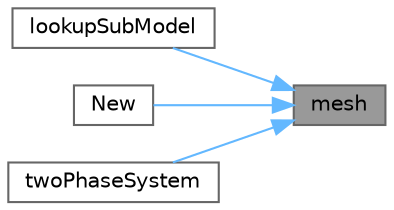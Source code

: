 digraph "mesh"
{
 // LATEX_PDF_SIZE
  bgcolor="transparent";
  edge [fontname=Helvetica,fontsize=10,labelfontname=Helvetica,labelfontsize=10];
  node [fontname=Helvetica,fontsize=10,shape=box,height=0.2,width=0.4];
  rankdir="RL";
  Node1 [id="Node000001",label="mesh",height=0.2,width=0.4,color="gray40", fillcolor="grey60", style="filled", fontcolor="black",tooltip=" "];
  Node1 -> Node2 [id="edge1_Node000001_Node000002",dir="back",color="steelblue1",style="solid",tooltip=" "];
  Node2 [id="Node000002",label="lookupSubModel",height=0.2,width=0.4,color="grey40", fillcolor="white", style="filled",URL="$classFoam_1_1twoPhaseSystem.html#a6800a083a010a364e10ff8cf0c29837e",tooltip=" "];
  Node1 -> Node3 [id="edge2_Node000001_Node000003",dir="back",color="steelblue1",style="solid",tooltip=" "];
  Node3 [id="Node000003",label="New",height=0.2,width=0.4,color="grey40", fillcolor="white", style="filled",URL="$classFoam_1_1twoPhaseSystem.html#adb5271dd3b9685c1087918e63e19f78e",tooltip=" "];
  Node1 -> Node4 [id="edge3_Node000001_Node000004",dir="back",color="steelblue1",style="solid",tooltip=" "];
  Node4 [id="Node000004",label="twoPhaseSystem",height=0.2,width=0.4,color="grey40", fillcolor="white", style="filled",URL="$classFoam_1_1twoPhaseSystem.html#adfb9fc53878ecf018a7c68224c1b5bf0",tooltip=" "];
}
